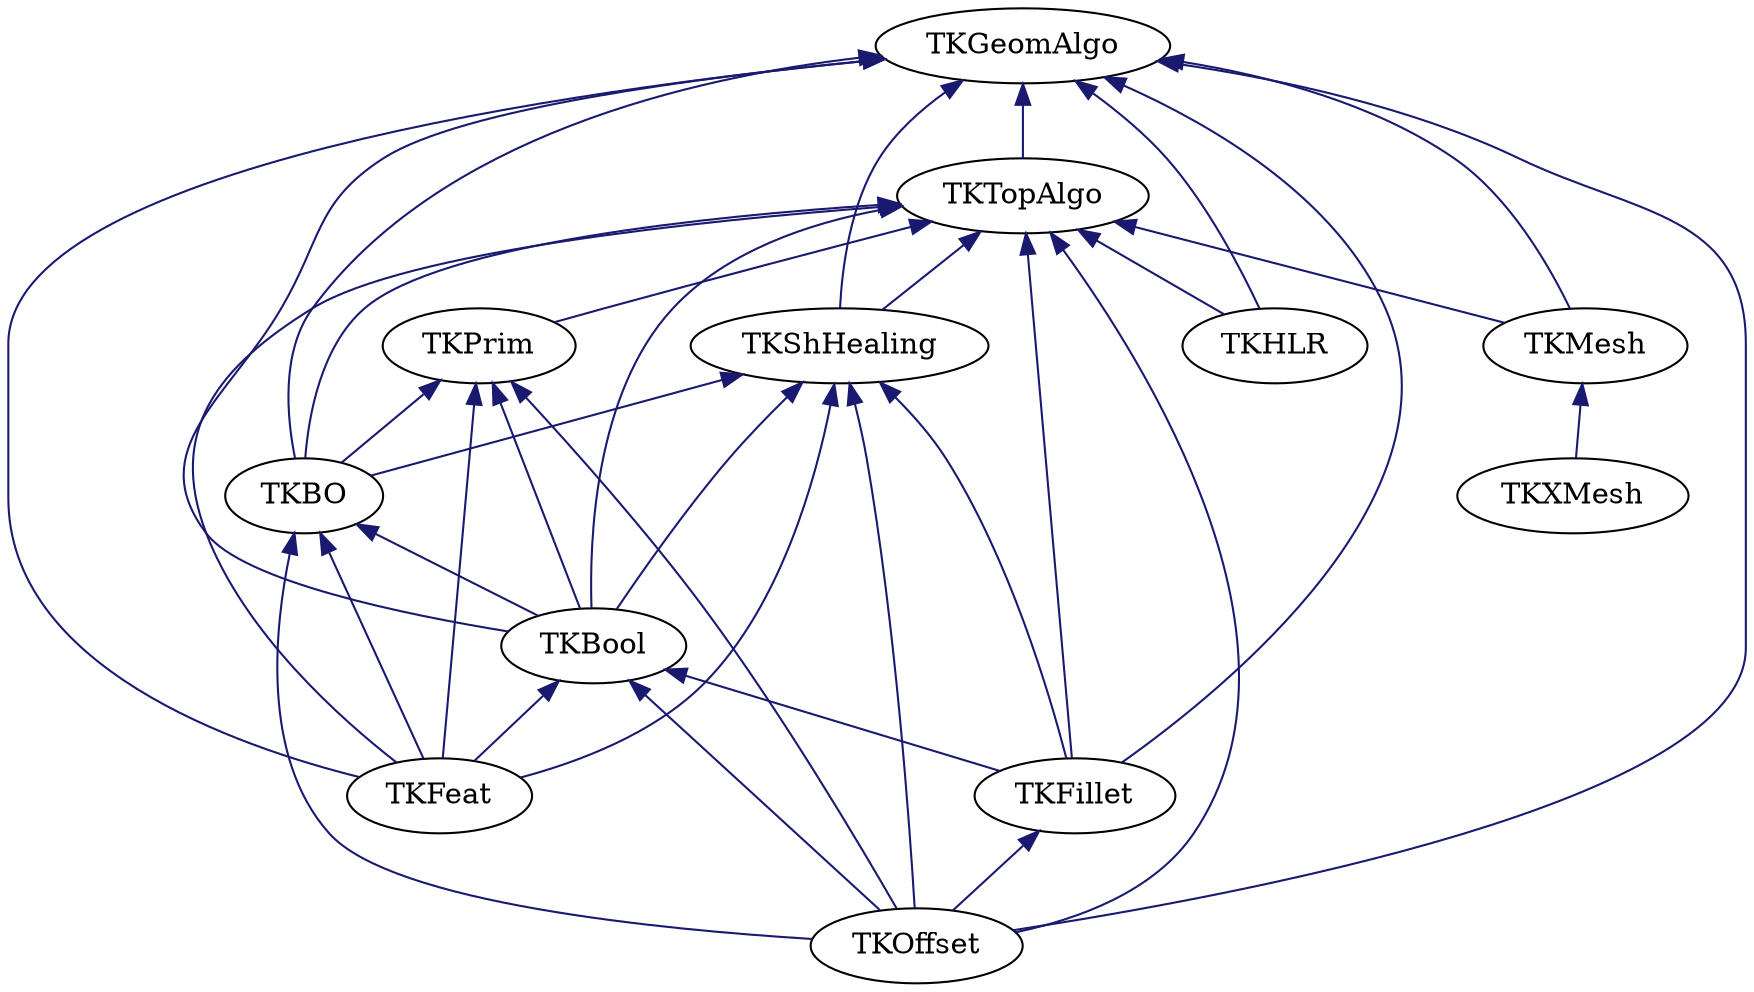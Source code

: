digraph schema_ModelingAlgorithms
{
	TKGeomAlgo [ URL = "toolkit_tkgeomalgo.html" ]
	TKTopAlgo [ URL = "toolkit_tktopalgo.html" ]
	TKGeomAlgo -> TKTopAlgo [ dir = "back", color = "midnightblue", style = "solid" ]
	TKPrim [ URL = "toolkit_tkprim.html" ]
	TKTopAlgo -> TKPrim [ dir = "back", color = "midnightblue", style = "solid" ]
	TKBO [ URL = "toolkit_tkbo.html" ]
	TKTopAlgo -> TKBO [ dir = "back", color = "midnightblue", style = "solid" ]
	TKGeomAlgo -> TKBO [ dir = "back", color = "midnightblue", style = "solid" ]
	TKPrim -> TKBO [ dir = "back", color = "midnightblue", style = "solid" ]
	TKShHealing -> TKBO [ dir = "back", color = "midnightblue", style = "solid" ]
	TKBool [ URL = "toolkit_tkbool.html" ]
	TKTopAlgo -> TKBool [ dir = "back", color = "midnightblue", style = "solid" ]
	TKPrim -> TKBool [ dir = "back", color = "midnightblue", style = "solid" ]
	TKShHealing -> TKBool [ dir = "back", color = "midnightblue", style = "solid" ]
	TKGeomAlgo -> TKBool [ dir = "back", color = "midnightblue", style = "solid" ]
	TKBO -> TKBool [ dir = "back", color = "midnightblue", style = "solid" ]
	TKHLR [ URL = "toolkit_tkhlr.html" ]
	TKGeomAlgo -> TKHLR [ dir = "back", color = "midnightblue", style = "solid" ]
	TKTopAlgo -> TKHLR [ dir = "back", color = "midnightblue", style = "solid" ]
	TKFillet [ URL = "toolkit_tkfillet.html" ]
	TKGeomAlgo -> TKFillet [ dir = "back", color = "midnightblue", style = "solid" ]
	TKTopAlgo -> TKFillet [ dir = "back", color = "midnightblue", style = "solid" ]
	TKBool -> TKFillet [ dir = "back", color = "midnightblue", style = "solid" ]
	TKShHealing -> TKFillet [ dir = "back", color = "midnightblue", style = "solid" ]
	TKOffset [ URL = "toolkit_tkoffset.html" ]
	TKFillet -> TKOffset [ dir = "back", color = "midnightblue", style = "solid" ]
	TKTopAlgo -> TKOffset [ dir = "back", color = "midnightblue", style = "solid" ]
	TKGeomAlgo -> TKOffset [ dir = "back", color = "midnightblue", style = "solid" ]
	TKShHealing -> TKOffset [ dir = "back", color = "midnightblue", style = "solid" ]
	TKBO -> TKOffset [ dir = "back", color = "midnightblue", style = "solid" ]
	TKPrim -> TKOffset [ dir = "back", color = "midnightblue", style = "solid" ]
	TKBool -> TKOffset [ dir = "back", color = "midnightblue", style = "solid" ]
	TKFeat [ URL = "toolkit_tkfeat.html" ]
	TKTopAlgo -> TKFeat [ dir = "back", color = "midnightblue", style = "solid" ]
	TKGeomAlgo -> TKFeat [ dir = "back", color = "midnightblue", style = "solid" ]
	TKPrim -> TKFeat [ dir = "back", color = "midnightblue", style = "solid" ]
	TKBO -> TKFeat [ dir = "back", color = "midnightblue", style = "solid" ]
	TKBool -> TKFeat [ dir = "back", color = "midnightblue", style = "solid" ]
	TKShHealing -> TKFeat [ dir = "back", color = "midnightblue", style = "solid" ]
	TKMesh [ URL = "toolkit_tkmesh.html" ]
	TKTopAlgo -> TKMesh [ dir = "back", color = "midnightblue", style = "solid" ]
	TKGeomAlgo -> TKMesh [ dir = "back", color = "midnightblue", style = "solid" ]
	TKXMesh [ URL = "toolkit_tkxmesh.html" ]
	TKMesh -> TKXMesh [ dir = "back", color = "midnightblue", style = "solid" ]
	TKShHealing [ URL = "toolkit_tkshhealing.html" ]
	TKTopAlgo -> TKShHealing [ dir = "back", color = "midnightblue", style = "solid" ]
	TKGeomAlgo -> TKShHealing [ dir = "back", color = "midnightblue", style = "solid" ]
}
